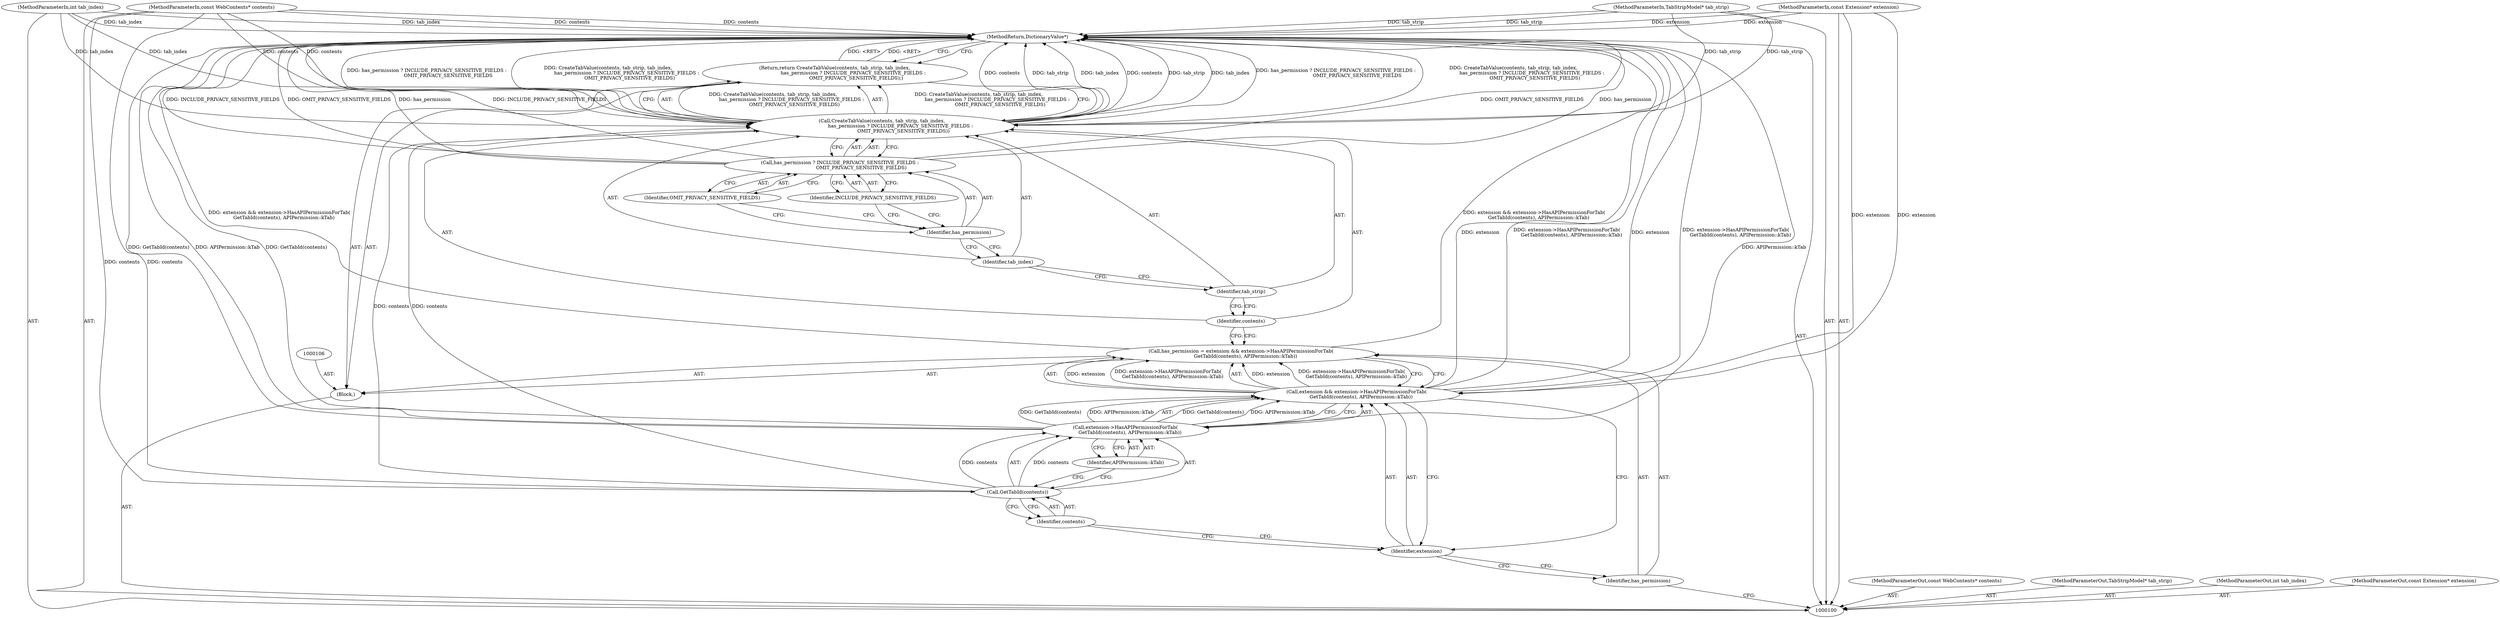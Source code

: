 digraph "1_Chrome_f7ae1f7a918f1973dca241a7a23169906eaf4fe3_7" {
"1000124" [label="(MethodReturn,DictionaryValue*)"];
"1000123" [label="(Identifier,OMIT_PRIVACY_SENSITIVE_FIELDS)"];
"1000101" [label="(MethodParameterIn,const WebContents* contents)"];
"1000166" [label="(MethodParameterOut,const WebContents* contents)"];
"1000102" [label="(MethodParameterIn,TabStripModel* tab_strip)"];
"1000167" [label="(MethodParameterOut,TabStripModel* tab_strip)"];
"1000103" [label="(MethodParameterIn,int tab_index)"];
"1000168" [label="(MethodParameterOut,int tab_index)"];
"1000105" [label="(Block,)"];
"1000104" [label="(MethodParameterIn,const Extension* extension)"];
"1000169" [label="(MethodParameterOut,const Extension* extension)"];
"1000109" [label="(Call,extension && extension->HasAPIPermissionForTab(\n      GetTabId(contents), APIPermission::kTab))"];
"1000110" [label="(Identifier,extension)"];
"1000111" [label="(Call,extension->HasAPIPermissionForTab(\n      GetTabId(contents), APIPermission::kTab))"];
"1000107" [label="(Call,has_permission = extension && extension->HasAPIPermissionForTab(\n      GetTabId(contents), APIPermission::kTab))"];
"1000108" [label="(Identifier,has_permission)"];
"1000113" [label="(Identifier,contents)"];
"1000114" [label="(Identifier,APIPermission::kTab)"];
"1000112" [label="(Call,GetTabId(contents))"];
"1000115" [label="(Return,return CreateTabValue(contents, tab_strip, tab_index,\n                        has_permission ? INCLUDE_PRIVACY_SENSITIVE_FIELDS :\n                            OMIT_PRIVACY_SENSITIVE_FIELDS);)"];
"1000117" [label="(Identifier,contents)"];
"1000118" [label="(Identifier,tab_strip)"];
"1000119" [label="(Identifier,tab_index)"];
"1000116" [label="(Call,CreateTabValue(contents, tab_strip, tab_index,\n                        has_permission ? INCLUDE_PRIVACY_SENSITIVE_FIELDS :\n                            OMIT_PRIVACY_SENSITIVE_FIELDS))"];
"1000120" [label="(Call,has_permission ? INCLUDE_PRIVACY_SENSITIVE_FIELDS :\n                            OMIT_PRIVACY_SENSITIVE_FIELDS)"];
"1000121" [label="(Identifier,has_permission)"];
"1000122" [label="(Identifier,INCLUDE_PRIVACY_SENSITIVE_FIELDS)"];
"1000124" -> "1000100"  [label="AST: "];
"1000124" -> "1000115"  [label="CFG: "];
"1000116" -> "1000124"  [label="DDG: contents"];
"1000116" -> "1000124"  [label="DDG: tab_strip"];
"1000116" -> "1000124"  [label="DDG: tab_index"];
"1000116" -> "1000124"  [label="DDG: has_permission ? INCLUDE_PRIVACY_SENSITIVE_FIELDS :\n                            OMIT_PRIVACY_SENSITIVE_FIELDS"];
"1000116" -> "1000124"  [label="DDG: CreateTabValue(contents, tab_strip, tab_index,\n                        has_permission ? INCLUDE_PRIVACY_SENSITIVE_FIELDS :\n                            OMIT_PRIVACY_SENSITIVE_FIELDS)"];
"1000104" -> "1000124"  [label="DDG: extension"];
"1000111" -> "1000124"  [label="DDG: APIPermission::kTab"];
"1000111" -> "1000124"  [label="DDG: GetTabId(contents)"];
"1000120" -> "1000124"  [label="DDG: OMIT_PRIVACY_SENSITIVE_FIELDS"];
"1000120" -> "1000124"  [label="DDG: has_permission"];
"1000120" -> "1000124"  [label="DDG: INCLUDE_PRIVACY_SENSITIVE_FIELDS"];
"1000103" -> "1000124"  [label="DDG: tab_index"];
"1000107" -> "1000124"  [label="DDG: extension && extension->HasAPIPermissionForTab(\n      GetTabId(contents), APIPermission::kTab)"];
"1000102" -> "1000124"  [label="DDG: tab_strip"];
"1000101" -> "1000124"  [label="DDG: contents"];
"1000109" -> "1000124"  [label="DDG: extension"];
"1000109" -> "1000124"  [label="DDG: extension->HasAPIPermissionForTab(\n      GetTabId(contents), APIPermission::kTab)"];
"1000115" -> "1000124"  [label="DDG: <RET>"];
"1000123" -> "1000120"  [label="AST: "];
"1000123" -> "1000121"  [label="CFG: "];
"1000120" -> "1000123"  [label="CFG: "];
"1000101" -> "1000100"  [label="AST: "];
"1000101" -> "1000124"  [label="DDG: contents"];
"1000101" -> "1000112"  [label="DDG: contents"];
"1000101" -> "1000116"  [label="DDG: contents"];
"1000166" -> "1000100"  [label="AST: "];
"1000102" -> "1000100"  [label="AST: "];
"1000102" -> "1000124"  [label="DDG: tab_strip"];
"1000102" -> "1000116"  [label="DDG: tab_strip"];
"1000167" -> "1000100"  [label="AST: "];
"1000103" -> "1000100"  [label="AST: "];
"1000103" -> "1000124"  [label="DDG: tab_index"];
"1000103" -> "1000116"  [label="DDG: tab_index"];
"1000168" -> "1000100"  [label="AST: "];
"1000105" -> "1000100"  [label="AST: "];
"1000106" -> "1000105"  [label="AST: "];
"1000107" -> "1000105"  [label="AST: "];
"1000115" -> "1000105"  [label="AST: "];
"1000104" -> "1000100"  [label="AST: "];
"1000104" -> "1000124"  [label="DDG: extension"];
"1000104" -> "1000109"  [label="DDG: extension"];
"1000169" -> "1000100"  [label="AST: "];
"1000109" -> "1000107"  [label="AST: "];
"1000109" -> "1000110"  [label="CFG: "];
"1000109" -> "1000111"  [label="CFG: "];
"1000110" -> "1000109"  [label="AST: "];
"1000111" -> "1000109"  [label="AST: "];
"1000107" -> "1000109"  [label="CFG: "];
"1000109" -> "1000124"  [label="DDG: extension"];
"1000109" -> "1000124"  [label="DDG: extension->HasAPIPermissionForTab(\n      GetTabId(contents), APIPermission::kTab)"];
"1000109" -> "1000107"  [label="DDG: extension"];
"1000109" -> "1000107"  [label="DDG: extension->HasAPIPermissionForTab(\n      GetTabId(contents), APIPermission::kTab)"];
"1000104" -> "1000109"  [label="DDG: extension"];
"1000111" -> "1000109"  [label="DDG: GetTabId(contents)"];
"1000111" -> "1000109"  [label="DDG: APIPermission::kTab"];
"1000110" -> "1000109"  [label="AST: "];
"1000110" -> "1000108"  [label="CFG: "];
"1000113" -> "1000110"  [label="CFG: "];
"1000109" -> "1000110"  [label="CFG: "];
"1000111" -> "1000109"  [label="AST: "];
"1000111" -> "1000114"  [label="CFG: "];
"1000112" -> "1000111"  [label="AST: "];
"1000114" -> "1000111"  [label="AST: "];
"1000109" -> "1000111"  [label="CFG: "];
"1000111" -> "1000124"  [label="DDG: APIPermission::kTab"];
"1000111" -> "1000124"  [label="DDG: GetTabId(contents)"];
"1000111" -> "1000109"  [label="DDG: GetTabId(contents)"];
"1000111" -> "1000109"  [label="DDG: APIPermission::kTab"];
"1000112" -> "1000111"  [label="DDG: contents"];
"1000107" -> "1000105"  [label="AST: "];
"1000107" -> "1000109"  [label="CFG: "];
"1000108" -> "1000107"  [label="AST: "];
"1000109" -> "1000107"  [label="AST: "];
"1000117" -> "1000107"  [label="CFG: "];
"1000107" -> "1000124"  [label="DDG: extension && extension->HasAPIPermissionForTab(\n      GetTabId(contents), APIPermission::kTab)"];
"1000109" -> "1000107"  [label="DDG: extension"];
"1000109" -> "1000107"  [label="DDG: extension->HasAPIPermissionForTab(\n      GetTabId(contents), APIPermission::kTab)"];
"1000108" -> "1000107"  [label="AST: "];
"1000108" -> "1000100"  [label="CFG: "];
"1000110" -> "1000108"  [label="CFG: "];
"1000113" -> "1000112"  [label="AST: "];
"1000113" -> "1000110"  [label="CFG: "];
"1000112" -> "1000113"  [label="CFG: "];
"1000114" -> "1000111"  [label="AST: "];
"1000114" -> "1000112"  [label="CFG: "];
"1000111" -> "1000114"  [label="CFG: "];
"1000112" -> "1000111"  [label="AST: "];
"1000112" -> "1000113"  [label="CFG: "];
"1000113" -> "1000112"  [label="AST: "];
"1000114" -> "1000112"  [label="CFG: "];
"1000112" -> "1000111"  [label="DDG: contents"];
"1000101" -> "1000112"  [label="DDG: contents"];
"1000112" -> "1000116"  [label="DDG: contents"];
"1000115" -> "1000105"  [label="AST: "];
"1000115" -> "1000116"  [label="CFG: "];
"1000116" -> "1000115"  [label="AST: "];
"1000124" -> "1000115"  [label="CFG: "];
"1000115" -> "1000124"  [label="DDG: <RET>"];
"1000116" -> "1000115"  [label="DDG: CreateTabValue(contents, tab_strip, tab_index,\n                        has_permission ? INCLUDE_PRIVACY_SENSITIVE_FIELDS :\n                            OMIT_PRIVACY_SENSITIVE_FIELDS)"];
"1000117" -> "1000116"  [label="AST: "];
"1000117" -> "1000107"  [label="CFG: "];
"1000118" -> "1000117"  [label="CFG: "];
"1000118" -> "1000116"  [label="AST: "];
"1000118" -> "1000117"  [label="CFG: "];
"1000119" -> "1000118"  [label="CFG: "];
"1000119" -> "1000116"  [label="AST: "];
"1000119" -> "1000118"  [label="CFG: "];
"1000121" -> "1000119"  [label="CFG: "];
"1000116" -> "1000115"  [label="AST: "];
"1000116" -> "1000120"  [label="CFG: "];
"1000117" -> "1000116"  [label="AST: "];
"1000118" -> "1000116"  [label="AST: "];
"1000119" -> "1000116"  [label="AST: "];
"1000120" -> "1000116"  [label="AST: "];
"1000115" -> "1000116"  [label="CFG: "];
"1000116" -> "1000124"  [label="DDG: contents"];
"1000116" -> "1000124"  [label="DDG: tab_strip"];
"1000116" -> "1000124"  [label="DDG: tab_index"];
"1000116" -> "1000124"  [label="DDG: has_permission ? INCLUDE_PRIVACY_SENSITIVE_FIELDS :\n                            OMIT_PRIVACY_SENSITIVE_FIELDS"];
"1000116" -> "1000124"  [label="DDG: CreateTabValue(contents, tab_strip, tab_index,\n                        has_permission ? INCLUDE_PRIVACY_SENSITIVE_FIELDS :\n                            OMIT_PRIVACY_SENSITIVE_FIELDS)"];
"1000116" -> "1000115"  [label="DDG: CreateTabValue(contents, tab_strip, tab_index,\n                        has_permission ? INCLUDE_PRIVACY_SENSITIVE_FIELDS :\n                            OMIT_PRIVACY_SENSITIVE_FIELDS)"];
"1000112" -> "1000116"  [label="DDG: contents"];
"1000101" -> "1000116"  [label="DDG: contents"];
"1000102" -> "1000116"  [label="DDG: tab_strip"];
"1000103" -> "1000116"  [label="DDG: tab_index"];
"1000120" -> "1000116"  [label="AST: "];
"1000120" -> "1000122"  [label="CFG: "];
"1000120" -> "1000123"  [label="CFG: "];
"1000121" -> "1000120"  [label="AST: "];
"1000122" -> "1000120"  [label="AST: "];
"1000123" -> "1000120"  [label="AST: "];
"1000116" -> "1000120"  [label="CFG: "];
"1000120" -> "1000124"  [label="DDG: OMIT_PRIVACY_SENSITIVE_FIELDS"];
"1000120" -> "1000124"  [label="DDG: has_permission"];
"1000120" -> "1000124"  [label="DDG: INCLUDE_PRIVACY_SENSITIVE_FIELDS"];
"1000121" -> "1000120"  [label="AST: "];
"1000121" -> "1000119"  [label="CFG: "];
"1000122" -> "1000121"  [label="CFG: "];
"1000123" -> "1000121"  [label="CFG: "];
"1000122" -> "1000120"  [label="AST: "];
"1000122" -> "1000121"  [label="CFG: "];
"1000120" -> "1000122"  [label="CFG: "];
}

